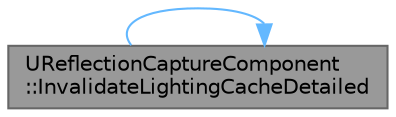 digraph "UReflectionCaptureComponent::InvalidateLightingCacheDetailed"
{
 // INTERACTIVE_SVG=YES
 // LATEX_PDF_SIZE
  bgcolor="transparent";
  edge [fontname=Helvetica,fontsize=10,labelfontname=Helvetica,labelfontsize=10];
  node [fontname=Helvetica,fontsize=10,shape=box,height=0.2,width=0.4];
  rankdir="LR";
  Node1 [id="Node000001",label="UReflectionCaptureComponent\l::InvalidateLightingCacheDetailed",height=0.2,width=0.4,color="gray40", fillcolor="grey60", style="filled", fontcolor="black",tooltip="Called when this actor component has moved, allowing it to discard statically cached lighting informa..."];
  Node1 -> Node1 [id="edge1_Node000001_Node000001",color="steelblue1",style="solid",tooltip=" "];
}
